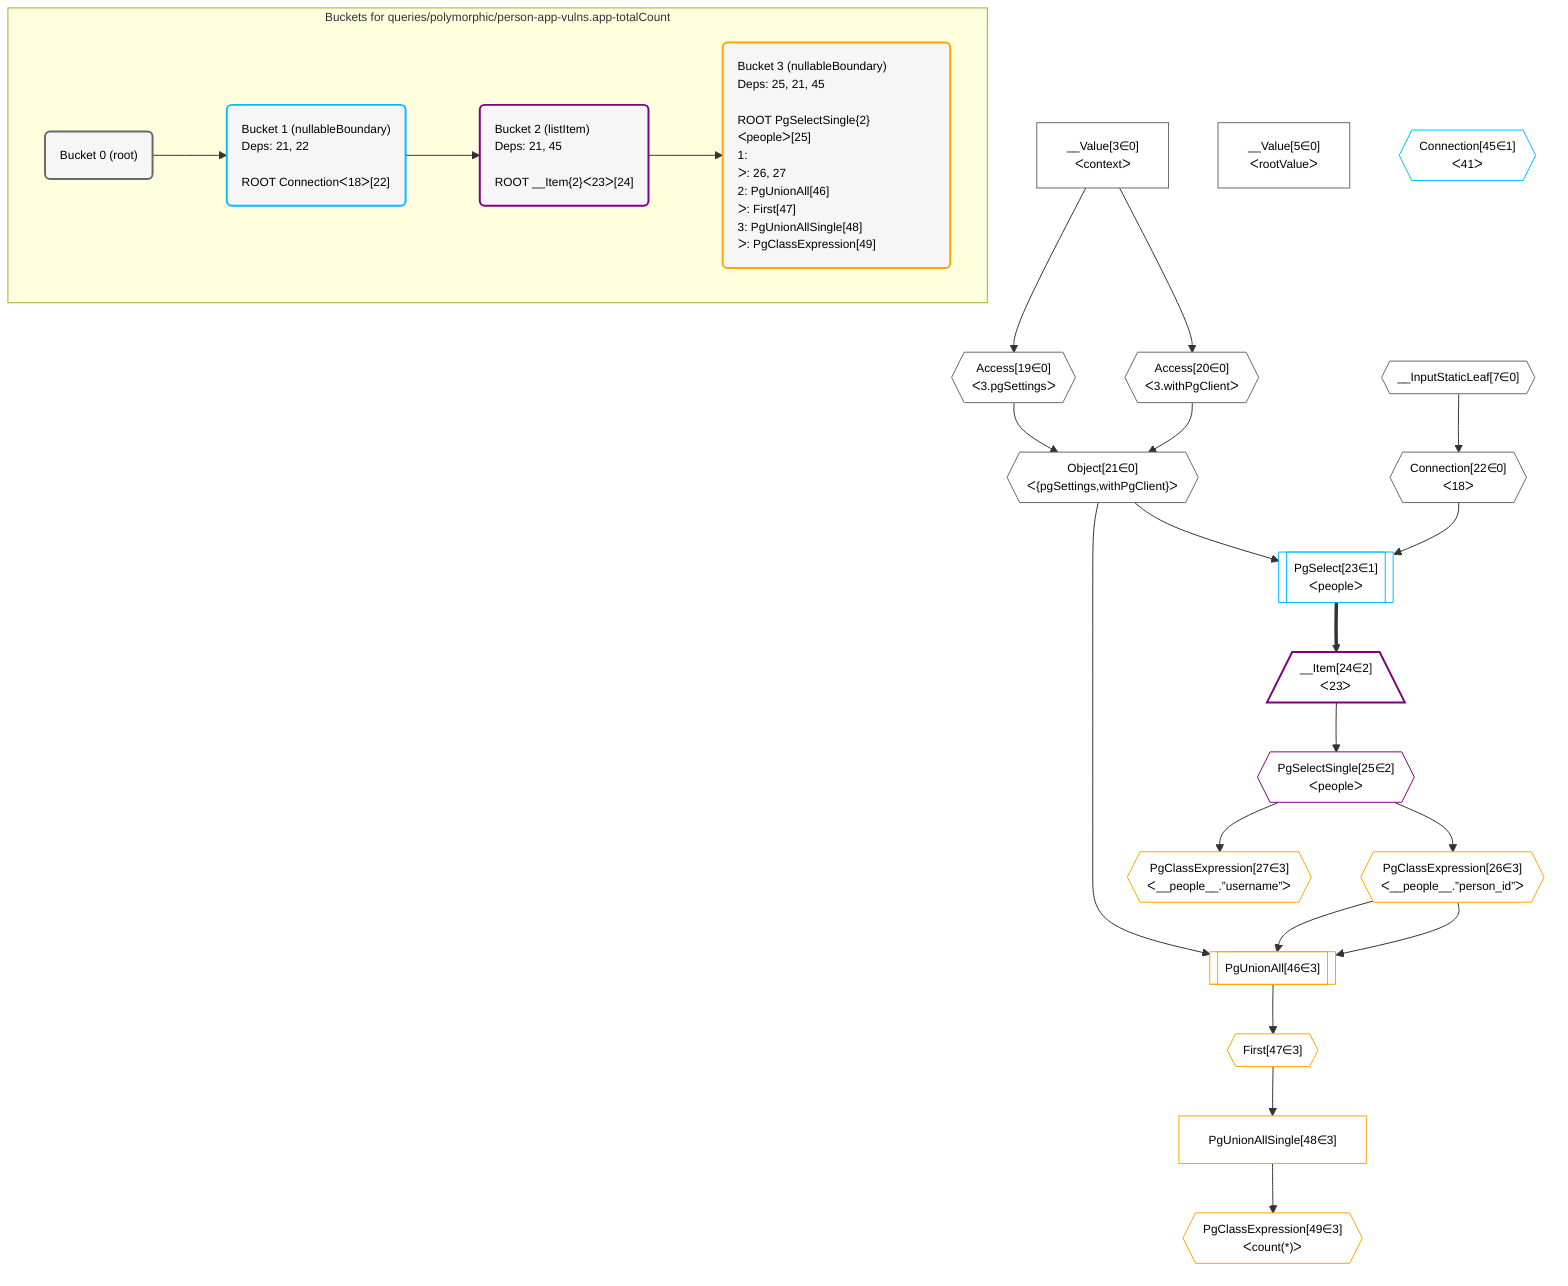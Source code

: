 %%{init: {'themeVariables': { 'fontSize': '12px'}}}%%
graph TD
    classDef path fill:#eee,stroke:#000,color:#000
    classDef plan fill:#fff,stroke-width:1px,color:#000
    classDef itemplan fill:#fff,stroke-width:2px,color:#000
    classDef unbatchedplan fill:#dff,stroke-width:1px,color:#000
    classDef sideeffectplan fill:#fcc,stroke-width:2px,color:#000
    classDef bucket fill:#f6f6f6,color:#000,stroke-width:2px,text-align:left


    %% define steps
    __Value3["__Value[3∈0]<br />ᐸcontextᐳ"]:::plan
    __Value5["__Value[5∈0]<br />ᐸrootValueᐳ"]:::plan
    __InputStaticLeaf7{{"__InputStaticLeaf[7∈0]"}}:::plan
    Access19{{"Access[19∈0]<br />ᐸ3.pgSettingsᐳ"}}:::plan
    Access20{{"Access[20∈0]<br />ᐸ3.withPgClientᐳ"}}:::plan
    Object21{{"Object[21∈0]<br />ᐸ{pgSettings,withPgClient}ᐳ"}}:::plan
    Connection22{{"Connection[22∈0]<br />ᐸ18ᐳ"}}:::plan
    PgSelect23[["PgSelect[23∈1]<br />ᐸpeopleᐳ"]]:::plan
    __Item24[/"__Item[24∈2]<br />ᐸ23ᐳ"\]:::itemplan
    PgSelectSingle25{{"PgSelectSingle[25∈2]<br />ᐸpeopleᐳ"}}:::plan
    PgClassExpression26{{"PgClassExpression[26∈3]<br />ᐸ__people__.”person_id”ᐳ"}}:::plan
    PgClassExpression27{{"PgClassExpression[27∈3]<br />ᐸ__people__.”username”ᐳ"}}:::plan
    Connection45{{"Connection[45∈1]<br />ᐸ41ᐳ"}}:::plan
    PgUnionAll46[["PgUnionAll[46∈3]"]]:::plan
    First47{{"First[47∈3]"}}:::plan
    PgUnionAllSingle48["PgUnionAllSingle[48∈3]"]:::plan
    PgClassExpression49{{"PgClassExpression[49∈3]<br />ᐸcount(*)ᐳ"}}:::plan

    %% plan dependencies
    __Value3 --> Access19
    __Value3 --> Access20
    Access19 & Access20 --> Object21
    __InputStaticLeaf7 --> Connection22
    Object21 & Connection22 --> PgSelect23
    PgSelect23 ==> __Item24
    __Item24 --> PgSelectSingle25
    PgSelectSingle25 --> PgClassExpression26
    PgSelectSingle25 --> PgClassExpression27
    Object21 & PgClassExpression26 & PgClassExpression26 --> PgUnionAll46
    PgUnionAll46 --> First47
    First47 --> PgUnionAllSingle48
    PgUnionAllSingle48 --> PgClassExpression49

    subgraph "Buckets for queries/polymorphic/person-app-vulns.app-totalCount"
    Bucket0("Bucket 0 (root)"):::bucket
    classDef bucket0 stroke:#696969
    class Bucket0,__Value3,__Value5,__InputStaticLeaf7,Access19,Access20,Object21,Connection22 bucket0
    Bucket1("Bucket 1 (nullableBoundary)<br />Deps: 21, 22<br /><br />ROOT Connectionᐸ18ᐳ[22]"):::bucket
    classDef bucket1 stroke:#00bfff
    class Bucket1,PgSelect23,Connection45 bucket1
    Bucket2("Bucket 2 (listItem)<br />Deps: 21, 45<br /><br />ROOT __Item{2}ᐸ23ᐳ[24]"):::bucket
    classDef bucket2 stroke:#7f007f
    class Bucket2,__Item24,PgSelectSingle25 bucket2
    Bucket3("Bucket 3 (nullableBoundary)<br />Deps: 25, 21, 45<br /><br />ROOT PgSelectSingle{2}ᐸpeopleᐳ[25]<br />1: <br />ᐳ: 26, 27<br />2: PgUnionAll[46]<br />ᐳ: First[47]<br />3: PgUnionAllSingle[48]<br />ᐳ: PgClassExpression[49]"):::bucket
    classDef bucket3 stroke:#ffa500
    class Bucket3,PgClassExpression26,PgClassExpression27,PgUnionAll46,First47,PgUnionAllSingle48,PgClassExpression49 bucket3
    Bucket0 --> Bucket1
    Bucket1 --> Bucket2
    Bucket2 --> Bucket3
    end